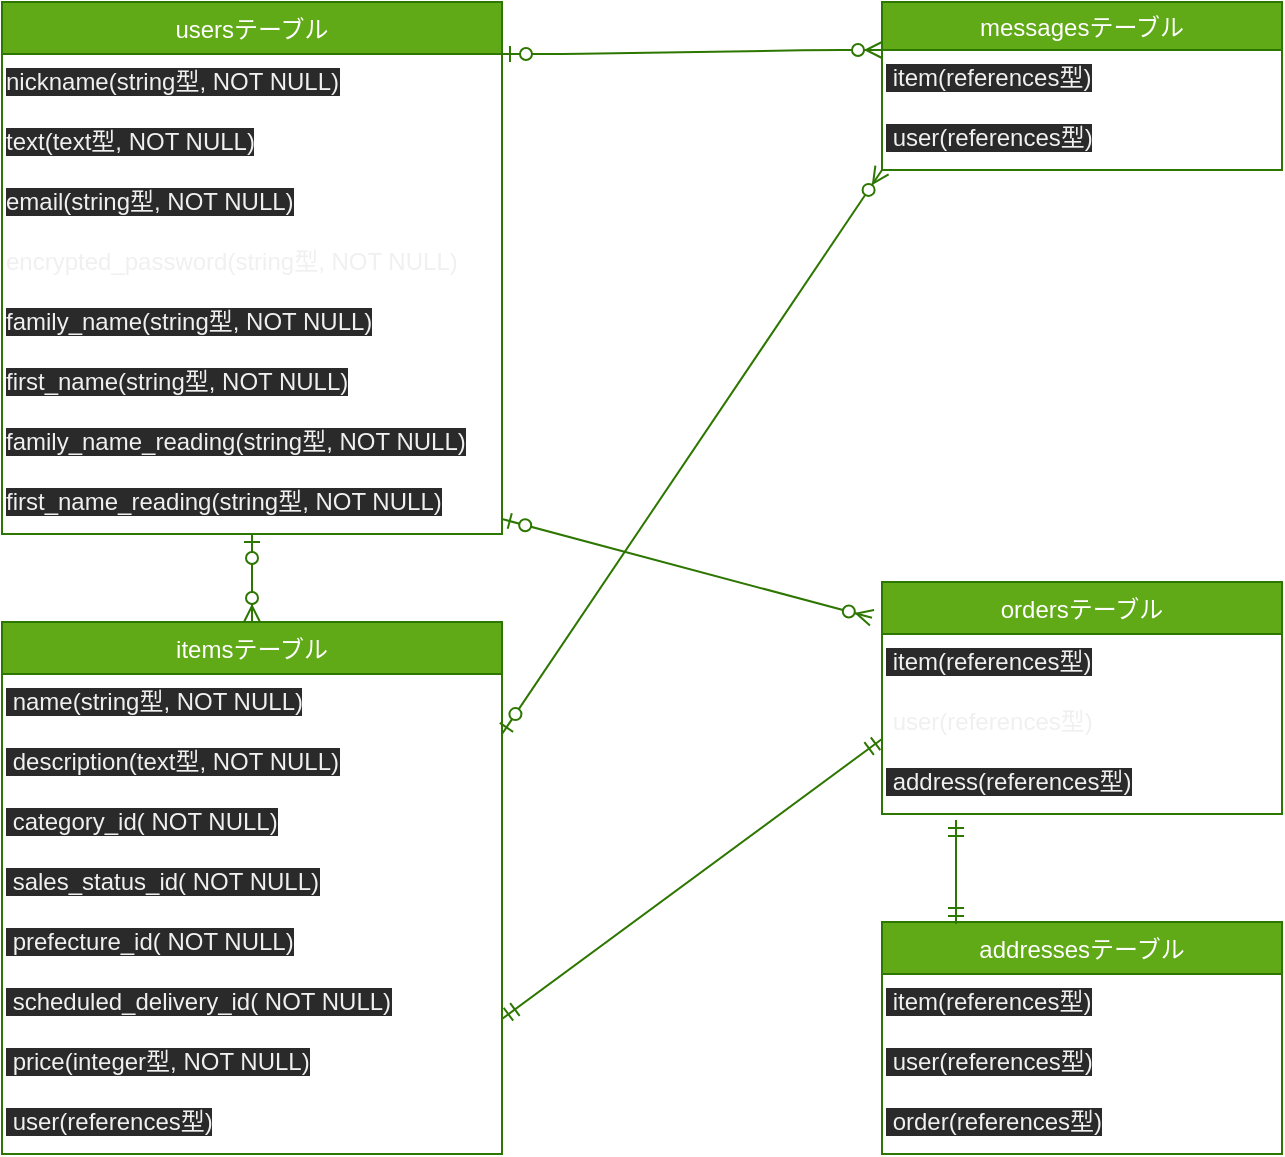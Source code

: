 <mxfile>
    <diagram id="p4pm3jxRsIWK-kiBn1m2" name="ページ1">
        <mxGraphModel dx="336" dy="567" grid="1" gridSize="10" guides="1" tooltips="1" connect="1" arrows="1" fold="1" page="1" pageScale="1" pageWidth="827" pageHeight="1169" math="0" shadow="0">
            <root>
                <mxCell id="0"/>
                <mxCell id="1" parent="0"/>
                <mxCell id="2" value="usersテーブル" style="swimlane;fontStyle=0;childLayout=stackLayout;horizontal=1;startSize=26;fillColor=#60a917;horizontalStack=0;resizeParent=1;resizeParentMax=0;resizeLast=0;collapsible=1;marginBottom=0;strokeColor=#2D7600;fontColor=#ffffff;" vertex="1" parent="1">
                    <mxGeometry x="80" y="40" width="250" height="266" as="geometry"/>
                </mxCell>
                <mxCell id="53" value="&lt;span style=&quot;color: rgb(240 , 240 , 240) ; font-family: &amp;#34;helvetica&amp;#34; ; font-size: 12px ; font-style: normal ; font-weight: 400 ; letter-spacing: normal ; text-align: left ; text-indent: 0px ; text-transform: none ; word-spacing: 0px ; background-color: rgb(42 , 42 , 42) ; display: inline ; float: none&quot;&gt;nickname(string型, NOT NULL)&lt;/span&gt;" style="text;whiteSpace=wrap;html=1;" vertex="1" parent="2">
                    <mxGeometry y="26" width="250" height="30" as="geometry"/>
                </mxCell>
                <mxCell id="73" value="&lt;span style=&quot;color: rgb(240 , 240 , 240) ; font-family: &amp;#34;helvetica&amp;#34; ; font-size: 12px ; font-style: normal ; font-weight: 400 ; letter-spacing: normal ; text-align: left ; text-indent: 0px ; text-transform: none ; word-spacing: 0px ; background-color: rgb(42 , 42 , 42) ; display: inline ; float: none&quot;&gt;text(text型, NOT NULL)&lt;/span&gt;" style="text;whiteSpace=wrap;html=1;fontColor=#f0f0f0;" vertex="1" parent="2">
                    <mxGeometry y="56" width="250" height="30" as="geometry"/>
                </mxCell>
                <mxCell id="70" value="&lt;span style=&quot;color: rgb(240 , 240 , 240) ; font-family: &amp;#34;helvetica&amp;#34; ; font-size: 12px ; font-style: normal ; font-weight: 400 ; letter-spacing: normal ; text-align: left ; text-indent: 0px ; text-transform: none ; word-spacing: 0px ; background-color: rgb(42 , 42 , 42) ; display: inline ; float: none&quot;&gt;email(string型, NOT NULL)&lt;/span&gt;" style="text;whiteSpace=wrap;html=1;fontColor=#f0f0f0;" vertex="1" parent="2">
                    <mxGeometry y="86" width="250" height="30" as="geometry"/>
                </mxCell>
                <mxCell id="68" value="encrypted_password(string型, NOT NULL)" style="text;whiteSpace=wrap;html=1;fontColor=#f0f0f0;" vertex="1" parent="2">
                    <mxGeometry y="116" width="250" height="30" as="geometry"/>
                </mxCell>
                <mxCell id="24" value="&lt;span style=&quot;color: rgb(240 , 240 , 240) ; font-family: &amp;#34;helvetica&amp;#34; ; font-size: 12px ; font-style: normal ; font-weight: 400 ; letter-spacing: normal ; text-align: left ; text-indent: 0px ; text-transform: none ; word-spacing: 0px ; background-color: rgb(42 , 42 , 42) ; display: inline ; float: none&quot;&gt;family_name(string型, NOT NULL)&lt;/span&gt;" style="text;whiteSpace=wrap;html=1;" vertex="1" parent="2">
                    <mxGeometry y="146" width="250" height="30" as="geometry"/>
                </mxCell>
                <mxCell id="25" value="&lt;span style=&quot;color: rgb(240 , 240 , 240) ; font-family: &amp;#34;helvetica&amp;#34; ; font-size: 12px ; font-style: normal ; font-weight: 400 ; letter-spacing: normal ; text-align: left ; text-indent: 0px ; text-transform: none ; word-spacing: 0px ; background-color: rgb(42 , 42 , 42) ; display: inline ; float: none&quot;&gt;first_name(string型, NOT NULL)&lt;/span&gt;" style="text;whiteSpace=wrap;html=1;" vertex="1" parent="2">
                    <mxGeometry y="176" width="250" height="30" as="geometry"/>
                </mxCell>
                <mxCell id="26" value="&lt;span style=&quot;color: rgb(240 , 240 , 240) ; font-family: &amp;#34;helvetica&amp;#34; ; font-size: 12px ; font-style: normal ; font-weight: 400 ; letter-spacing: normal ; text-align: left ; text-indent: 0px ; text-transform: none ; word-spacing: 0px ; background-color: rgb(42 , 42 , 42) ; display: inline ; float: none&quot;&gt;family_name_reading(string型, NOT NULL)&lt;/span&gt;" style="text;whiteSpace=wrap;html=1;" vertex="1" parent="2">
                    <mxGeometry y="206" width="250" height="30" as="geometry"/>
                </mxCell>
                <mxCell id="44" value="&lt;span style=&quot;color: rgb(240 , 240 , 240) ; font-family: &amp;#34;helvetica&amp;#34; ; font-size: 12px ; font-style: normal ; font-weight: 400 ; letter-spacing: normal ; text-align: left ; text-indent: 0px ; text-transform: none ; word-spacing: 0px ; background-color: rgb(42 , 42 , 42) ; display: inline ; float: none&quot;&gt;first_name_reading(string型, NOT NULL)&lt;/span&gt;" style="text;whiteSpace=wrap;html=1;" vertex="1" parent="2">
                    <mxGeometry y="236" width="250" height="30" as="geometry"/>
                </mxCell>
                <mxCell id="7" value="ordersテーブル" style="swimlane;fontStyle=0;childLayout=stackLayout;horizontal=1;startSize=26;fillColor=#60a917;horizontalStack=0;resizeParent=1;resizeParentMax=0;resizeLast=0;collapsible=1;marginBottom=0;strokeColor=#2D7600;fontColor=#ffffff;" vertex="1" parent="1">
                    <mxGeometry x="520" y="330" width="200" height="116" as="geometry"/>
                </mxCell>
                <mxCell id="65" value="&lt;span style=&quot;color: rgb(240 , 240 , 240) ; font-family: &amp;#34;helvetica&amp;#34; ; font-size: 12px ; font-style: normal ; font-weight: 400 ; letter-spacing: normal ; text-align: left ; text-indent: 0px ; text-transform: none ; word-spacing: 0px ; background-color: rgb(42 , 42 , 42) ; display: inline ; float: none&quot;&gt;&amp;nbsp;item(references型)&lt;/span&gt;" style="text;whiteSpace=wrap;html=1;fontColor=#f0f0f0;" vertex="1" parent="7">
                    <mxGeometry y="26" width="200" height="30" as="geometry"/>
                </mxCell>
                <mxCell id="59" value="&lt;span style=&quot;font-family: &amp;#34;helvetica&amp;#34;&quot;&gt;&amp;nbsp;user(references型)&lt;/span&gt;" style="text;whiteSpace=wrap;html=1;fontColor=#f0f0f0;" vertex="1" parent="7">
                    <mxGeometry y="56" width="200" height="30" as="geometry"/>
                </mxCell>
                <mxCell id="92" value="&lt;span style=&quot;color: rgb(240 , 240 , 240) ; font-family: &amp;#34;helvetica&amp;#34; ; font-size: 12px ; font-style: normal ; font-weight: 400 ; letter-spacing: normal ; text-align: left ; text-indent: 0px ; text-transform: none ; word-spacing: 0px ; background-color: rgb(42 , 42 , 42) ; display: inline ; float: none&quot;&gt;&amp;nbsp;address(references型)&lt;/span&gt;" style="text;whiteSpace=wrap;html=1;fontColor=#f0f0f0;" vertex="1" parent="7">
                    <mxGeometry y="86" width="200" height="30" as="geometry"/>
                </mxCell>
                <mxCell id="19" value="itemsテーブル" style="swimlane;fontStyle=0;childLayout=stackLayout;horizontal=1;startSize=26;fillColor=#60a917;horizontalStack=0;resizeParent=1;resizeParentMax=0;resizeLast=0;collapsible=1;marginBottom=0;strokeColor=#2D7600;fontColor=#ffffff;" vertex="1" parent="1">
                    <mxGeometry x="80" y="350" width="250" height="266" as="geometry"/>
                </mxCell>
                <mxCell id="54" value="&lt;span style=&quot;color: rgb(240 , 240 , 240) ; font-family: &amp;#34;helvetica&amp;#34; ; font-size: 12px ; font-style: normal ; font-weight: 400 ; letter-spacing: normal ; text-align: left ; text-indent: 0px ; text-transform: none ; word-spacing: 0px ; background-color: rgb(42 , 42 , 42) ; display: inline ; float: none&quot;&gt;&amp;nbsp;name(string型, NOT NULL)&lt;/span&gt;" style="text;whiteSpace=wrap;html=1;" vertex="1" parent="19">
                    <mxGeometry y="26" width="250" height="30" as="geometry"/>
                </mxCell>
                <mxCell id="56" value="&lt;span style=&quot;color: rgb(240 , 240 , 240) ; font-family: &amp;#34;helvetica&amp;#34; ; font-size: 12px ; font-style: normal ; font-weight: 400 ; letter-spacing: normal ; text-align: left ; text-indent: 0px ; text-transform: none ; word-spacing: 0px ; background-color: rgb(42 , 42 , 42) ; display: inline ; float: none&quot;&gt;&amp;nbsp;&lt;span style=&quot;font-family: &amp;#34;helvetica&amp;#34;&quot;&gt;description&lt;/span&gt;(text型, NOT NULL)&lt;/span&gt;" style="text;whiteSpace=wrap;html=1;fontColor=#f0f0f0;" vertex="1" parent="19">
                    <mxGeometry y="56" width="250" height="30" as="geometry"/>
                </mxCell>
                <mxCell id="71" value="&lt;span style=&quot;color: rgb(240 , 240 , 240) ; font-family: &amp;#34;helvetica&amp;#34; ; font-size: 12px ; font-style: normal ; font-weight: 400 ; letter-spacing: normal ; text-align: left ; text-indent: 0px ; text-transform: none ; word-spacing: 0px ; background-color: rgb(42 , 42 , 42) ; display: inline ; float: none&quot;&gt;&amp;nbsp;category_id( NOT NULL)&lt;/span&gt;" style="text;whiteSpace=wrap;html=1;fontColor=#f0f0f0;" vertex="1" parent="19">
                    <mxGeometry y="86" width="250" height="30" as="geometry"/>
                </mxCell>
                <mxCell id="30" value="&lt;meta charset=&quot;utf-8&quot;&gt;&lt;span style=&quot;color: rgb(240, 240, 240); font-family: helvetica; font-size: 12px; font-style: normal; font-weight: 400; letter-spacing: normal; text-align: left; text-indent: 0px; text-transform: none; word-spacing: 0px; background-color: rgb(42, 42, 42); display: inline; float: none;&quot;&gt;&amp;nbsp;sales_status_id( NOT NULL)&lt;/span&gt;" style="text;whiteSpace=wrap;html=1;" vertex="1" parent="19">
                    <mxGeometry y="116" width="250" height="30" as="geometry"/>
                </mxCell>
                <mxCell id="31" value="&lt;span style=&quot;color: rgb(240 , 240 , 240) ; font-family: &amp;#34;helvetica&amp;#34; ; font-size: 12px ; font-style: normal ; font-weight: 400 ; letter-spacing: normal ; text-align: left ; text-indent: 0px ; text-transform: none ; word-spacing: 0px ; background-color: rgb(42 , 42 , 42) ; display: inline ; float: none&quot;&gt;&amp;nbsp;prefecture_id( NOT NULL)&lt;/span&gt;" style="text;whiteSpace=wrap;html=1;" vertex="1" parent="19">
                    <mxGeometry y="146" width="250" height="30" as="geometry"/>
                </mxCell>
                <mxCell id="76" value="&lt;span style=&quot;color: rgb(240 , 240 , 240) ; font-family: &amp;#34;helvetica&amp;#34; ; font-size: 12px ; font-style: normal ; font-weight: 400 ; letter-spacing: normal ; text-align: left ; text-indent: 0px ; text-transform: none ; word-spacing: 0px ; background-color: rgb(42 , 42 , 42) ; display: inline ; float: none&quot;&gt;&amp;nbsp;scheduled_delivery_id( NOT NULL)&lt;/span&gt;" style="text;whiteSpace=wrap;html=1;fontColor=#f0f0f0;" vertex="1" parent="19">
                    <mxGeometry y="176" width="250" height="30" as="geometry"/>
                </mxCell>
                <mxCell id="33" value="&lt;meta charset=&quot;utf-8&quot;&gt;&lt;span style=&quot;color: rgb(240, 240, 240); font-family: helvetica; font-size: 12px; font-style: normal; font-weight: 400; letter-spacing: normal; text-align: left; text-indent: 0px; text-transform: none; word-spacing: 0px; background-color: rgb(42, 42, 42); display: inline; float: none;&quot;&gt;&amp;nbsp;price(integer型, NOT NULL)&lt;/span&gt;" style="text;whiteSpace=wrap;html=1;" vertex="1" parent="19">
                    <mxGeometry y="206" width="250" height="30" as="geometry"/>
                </mxCell>
                <mxCell id="34" value="&lt;meta charset=&quot;utf-8&quot;&gt;&lt;span style=&quot;color: rgb(240, 240, 240); font-family: helvetica; font-size: 12px; font-style: normal; font-weight: 400; letter-spacing: normal; text-align: left; text-indent: 0px; text-transform: none; word-spacing: 0px; background-color: rgb(42, 42, 42); display: inline; float: none;&quot;&gt;&amp;nbsp;user(references型)&lt;/span&gt;" style="text;whiteSpace=wrap;html=1;" vertex="1" parent="19">
                    <mxGeometry y="236" width="250" height="30" as="geometry"/>
                </mxCell>
                <mxCell id="15" value="messagesテーブル" style="swimlane;fontStyle=0;childLayout=stackLayout;horizontal=1;startSize=24;fillColor=#60a917;horizontalStack=0;resizeParent=1;resizeParentMax=0;resizeLast=0;collapsible=1;marginBottom=0;strokeColor=#2D7600;fontColor=#ffffff;" vertex="1" parent="1">
                    <mxGeometry x="520" y="40" width="200" height="84" as="geometry"/>
                </mxCell>
                <mxCell id="61" value="&lt;span style=&quot;color: rgb(240 , 240 , 240) ; font-family: &amp;#34;helvetica&amp;#34; ; font-size: 12px ; font-style: normal ; font-weight: 400 ; letter-spacing: normal ; text-align: left ; text-indent: 0px ; text-transform: none ; word-spacing: 0px ; background-color: rgb(42 , 42 , 42) ; display: inline ; float: none&quot;&gt;&amp;nbsp;item(references型)&lt;/span&gt;" style="text;whiteSpace=wrap;html=1;fontColor=#f0f0f0;" vertex="1" parent="15">
                    <mxGeometry y="24" width="200" height="30" as="geometry"/>
                </mxCell>
                <mxCell id="64" value="&lt;meta charset=&quot;utf-8&quot;&gt;&lt;span style=&quot;color: rgb(240, 240, 240); font-family: helvetica; font-size: 12px; font-style: normal; font-weight: 400; letter-spacing: normal; text-align: left; text-indent: 0px; text-transform: none; word-spacing: 0px; background-color: rgb(42, 42, 42); display: inline; float: none;&quot;&gt;&amp;nbsp;user(references型)&lt;/span&gt;" style="text;whiteSpace=wrap;html=1;fontColor=#f0f0f0;" vertex="1" parent="15">
                    <mxGeometry y="54" width="200" height="30" as="geometry"/>
                </mxCell>
                <mxCell id="38" value="" style="fontSize=12;html=1;endArrow=ERzeroToMany;startArrow=ERzeroToOne;exitX=0.5;exitY=1;exitDx=0;exitDy=0;fillColor=#60a917;strokeColor=#2D7600;" edge="1" parent="1" source="44" target="19">
                    <mxGeometry width="100" height="100" relative="1" as="geometry">
                        <mxPoint x="180" y="300" as="sourcePoint"/>
                        <mxPoint x="200" y="359" as="targetPoint"/>
                    </mxGeometry>
                </mxCell>
                <mxCell id="46" value="" style="edgeStyle=entityRelationEdgeStyle;fontSize=12;html=1;endArrow=ERzeroToMany;startArrow=ERzeroToOne;fillColor=#60a917;strokeColor=#2D7600;entryX=0;entryY=0;entryDx=0;entryDy=0;exitX=1;exitY=0;exitDx=0;exitDy=0;" edge="1" parent="1" source="53" target="61">
                    <mxGeometry width="100" height="100" relative="1" as="geometry">
                        <mxPoint x="350" y="90" as="sourcePoint"/>
                        <mxPoint x="480" y="170" as="targetPoint"/>
                    </mxGeometry>
                </mxCell>
                <mxCell id="48" value="" style="fontSize=12;html=1;endArrow=ERzeroToMany;startArrow=ERzeroToOne;exitX=1;exitY=0.75;exitDx=0;exitDy=0;entryX=-0.025;entryY=0.154;entryDx=0;entryDy=0;entryPerimeter=0;fillColor=#60a917;strokeColor=#2D7600;" edge="1" parent="1" source="44" target="7">
                    <mxGeometry width="100" height="100" relative="1" as="geometry">
                        <mxPoint x="340" y="193.5" as="sourcePoint"/>
                        <mxPoint x="540" y="280" as="targetPoint"/>
                    </mxGeometry>
                </mxCell>
                <mxCell id="50" value="" style="fontSize=12;html=1;endArrow=ERzeroToMany;startArrow=ERzeroToOne;exitX=1;exitY=0;exitDx=0;exitDy=0;entryX=0;entryY=1;entryDx=0;entryDy=0;fillColor=#60a917;strokeColor=#2D7600;" edge="1" parent="1" source="56" target="64">
                    <mxGeometry width="100" height="100" relative="1" as="geometry">
                        <mxPoint x="330" y="469" as="sourcePoint"/>
                        <mxPoint x="516" y="291.012" as="targetPoint"/>
                    </mxGeometry>
                </mxCell>
                <mxCell id="67" value="" style="fontSize=12;html=1;endArrow=ERmandOne;startArrow=ERmandOne;fontColor=#f0f0f0;entryX=0;entryY=0.75;entryDx=0;entryDy=0;fillColor=#60a917;strokeColor=#2D7600;exitX=1;exitY=0.75;exitDx=0;exitDy=0;" edge="1" parent="1" source="76" target="59">
                    <mxGeometry width="100" height="100" relative="1" as="geometry">
                        <mxPoint x="330" y="541" as="sourcePoint"/>
                        <mxPoint x="480" y="570" as="targetPoint"/>
                    </mxGeometry>
                </mxCell>
                <mxCell id="85" value="addressesテーブル" style="swimlane;fontStyle=0;childLayout=stackLayout;horizontal=1;startSize=26;fillColor=#60a917;horizontalStack=0;resizeParent=1;resizeParentMax=0;resizeLast=0;collapsible=1;marginBottom=0;labelBackgroundColor=none;fontColor=#ffffff;strokeColor=#2D7600;" vertex="1" parent="1">
                    <mxGeometry x="520" y="500" width="200" height="116" as="geometry"/>
                </mxCell>
                <mxCell id="89" value="&lt;meta charset=&quot;utf-8&quot;&gt;&lt;span style=&quot;color: rgb(240, 240, 240); font-family: helvetica; font-size: 12px; font-style: normal; font-weight: 400; letter-spacing: normal; text-align: left; text-indent: 0px; text-transform: none; word-spacing: 0px; background-color: rgb(42, 42, 42); display: inline; float: none;&quot;&gt;&amp;nbsp;item(references型)&lt;/span&gt;" style="text;whiteSpace=wrap;html=1;fontColor=#f0f0f0;" vertex="1" parent="85">
                    <mxGeometry y="26" width="200" height="30" as="geometry"/>
                </mxCell>
                <mxCell id="90" value="&lt;meta charset=&quot;utf-8&quot;&gt;&lt;span style=&quot;color: rgb(240, 240, 240); font-family: helvetica; font-size: 12px; font-style: normal; font-weight: 400; letter-spacing: normal; text-align: left; text-indent: 0px; text-transform: none; word-spacing: 0px; background-color: rgb(42, 42, 42); display: inline; float: none;&quot;&gt;&amp;nbsp;user(references型)&lt;/span&gt;" style="text;whiteSpace=wrap;html=1;fontColor=#f0f0f0;" vertex="1" parent="85">
                    <mxGeometry y="56" width="200" height="30" as="geometry"/>
                </mxCell>
                <mxCell id="91" value="&lt;span style=&quot;color: rgb(240 , 240 , 240) ; font-family: &amp;#34;helvetica&amp;#34; ; font-size: 12px ; font-style: normal ; font-weight: 400 ; letter-spacing: normal ; text-align: left ; text-indent: 0px ; text-transform: none ; word-spacing: 0px ; background-color: rgb(42 , 42 , 42) ; display: inline ; float: none&quot;&gt;&amp;nbsp;order(references型)&lt;/span&gt;" style="text;whiteSpace=wrap;html=1;fontColor=#f0f0f0;" vertex="1" parent="85">
                    <mxGeometry y="86" width="200" height="30" as="geometry"/>
                </mxCell>
                <mxCell id="93" value="" style="fontSize=12;html=1;endArrow=ERmandOne;startArrow=ERmandOne;fontColor=#f0f0f0;entryX=0.185;entryY=1.1;entryDx=0;entryDy=0;entryPerimeter=0;exitX=0.185;exitY=0.009;exitDx=0;exitDy=0;exitPerimeter=0;fillColor=#60a917;strokeColor=#2D7600;" edge="1" parent="1" source="85" target="92">
                    <mxGeometry width="100" height="100" relative="1" as="geometry">
                        <mxPoint x="330" y="520" as="sourcePoint"/>
                        <mxPoint x="430" y="420" as="targetPoint"/>
                    </mxGeometry>
                </mxCell>
            </root>
        </mxGraphModel>
    </diagram>
</mxfile>